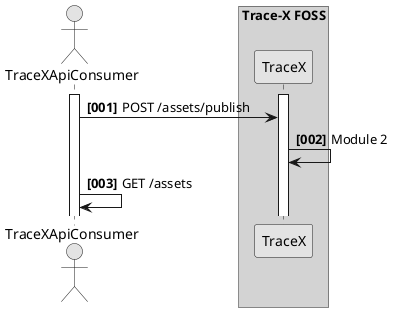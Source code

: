 @startuml
skinparam monochrome true
skinparam shadowing false
autonumber "<b>[000]"

actor TraceXApiConsumer
activate TraceXApiConsumer

box "Trace-X FOSS" #LightGrey
participant TraceX
activate TraceX

TraceXApiConsumer -> TraceX : POST /assets/publish
TraceX -> TraceX : Module 2
TraceXApiConsumer -> TraceXApiConsumer : GET /assets





@enduml

